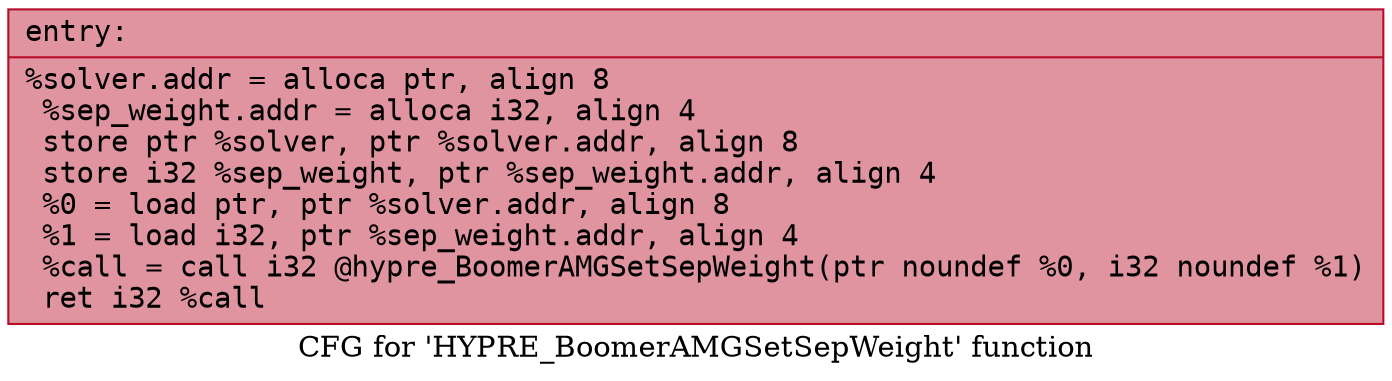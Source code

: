 digraph "CFG for 'HYPRE_BoomerAMGSetSepWeight' function" {
	label="CFG for 'HYPRE_BoomerAMGSetSepWeight' function";

	Node0x55f5a9a59460 [shape=record,color="#b70d28ff", style=filled, fillcolor="#b70d2870" fontname="Courier",label="{entry:\l|  %solver.addr = alloca ptr, align 8\l  %sep_weight.addr = alloca i32, align 4\l  store ptr %solver, ptr %solver.addr, align 8\l  store i32 %sep_weight, ptr %sep_weight.addr, align 4\l  %0 = load ptr, ptr %solver.addr, align 8\l  %1 = load i32, ptr %sep_weight.addr, align 4\l  %call = call i32 @hypre_BoomerAMGSetSepWeight(ptr noundef %0, i32 noundef %1)\l  ret i32 %call\l}"];
}
